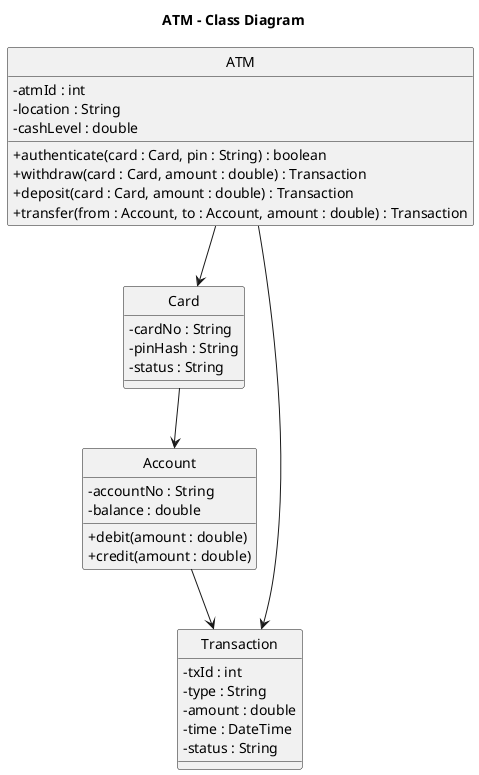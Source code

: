 @startuml
skinparam style strictuml
skinparam classAttributeIconSize 0
title ATM - Class Diagram

class ATM {
  - atmId : int
  - location : String
  - cashLevel : double
  + authenticate(card : Card, pin : String) : boolean
  + withdraw(card : Card, amount : double) : Transaction
  + deposit(card : Card, amount : double) : Transaction
  + transfer(from : Account, to : Account, amount : double) : Transaction
}

class Card {
  - cardNo : String
  - pinHash : String
  - status : String
}

class Account {
  - accountNo : String
  - balance : double
  + debit(amount : double)
  + credit(amount : double)
}

class Transaction {
  - txId : int
  - type : String
  - amount : double
  - time : DateTime
  - status : String
}

ATM --> Card
ATM --> Transaction
Card --> Account
Account --> Transaction
@enduml
